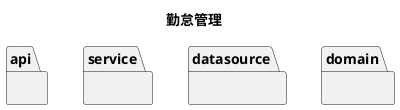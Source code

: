 @startuml

title: 勤怠管理

package api {
}

package service {
}

package datasource {
}

package domain {
'  class 社員 {
'    - 社員番号
'    - 名前
'  }
'
'  class 勤怠 {
'    - 日付
'    - 開始時間
'    - 終了時間
'  }
'  class 集計 {
'    - 勤務時間
'    - 残業時間
'  }
'
'  class 就業規則 {
'    - 始業時間
'    - 終業時間
'    - 休憩時間
'  }
}

'社員 <-- 勤怠

@enduml
